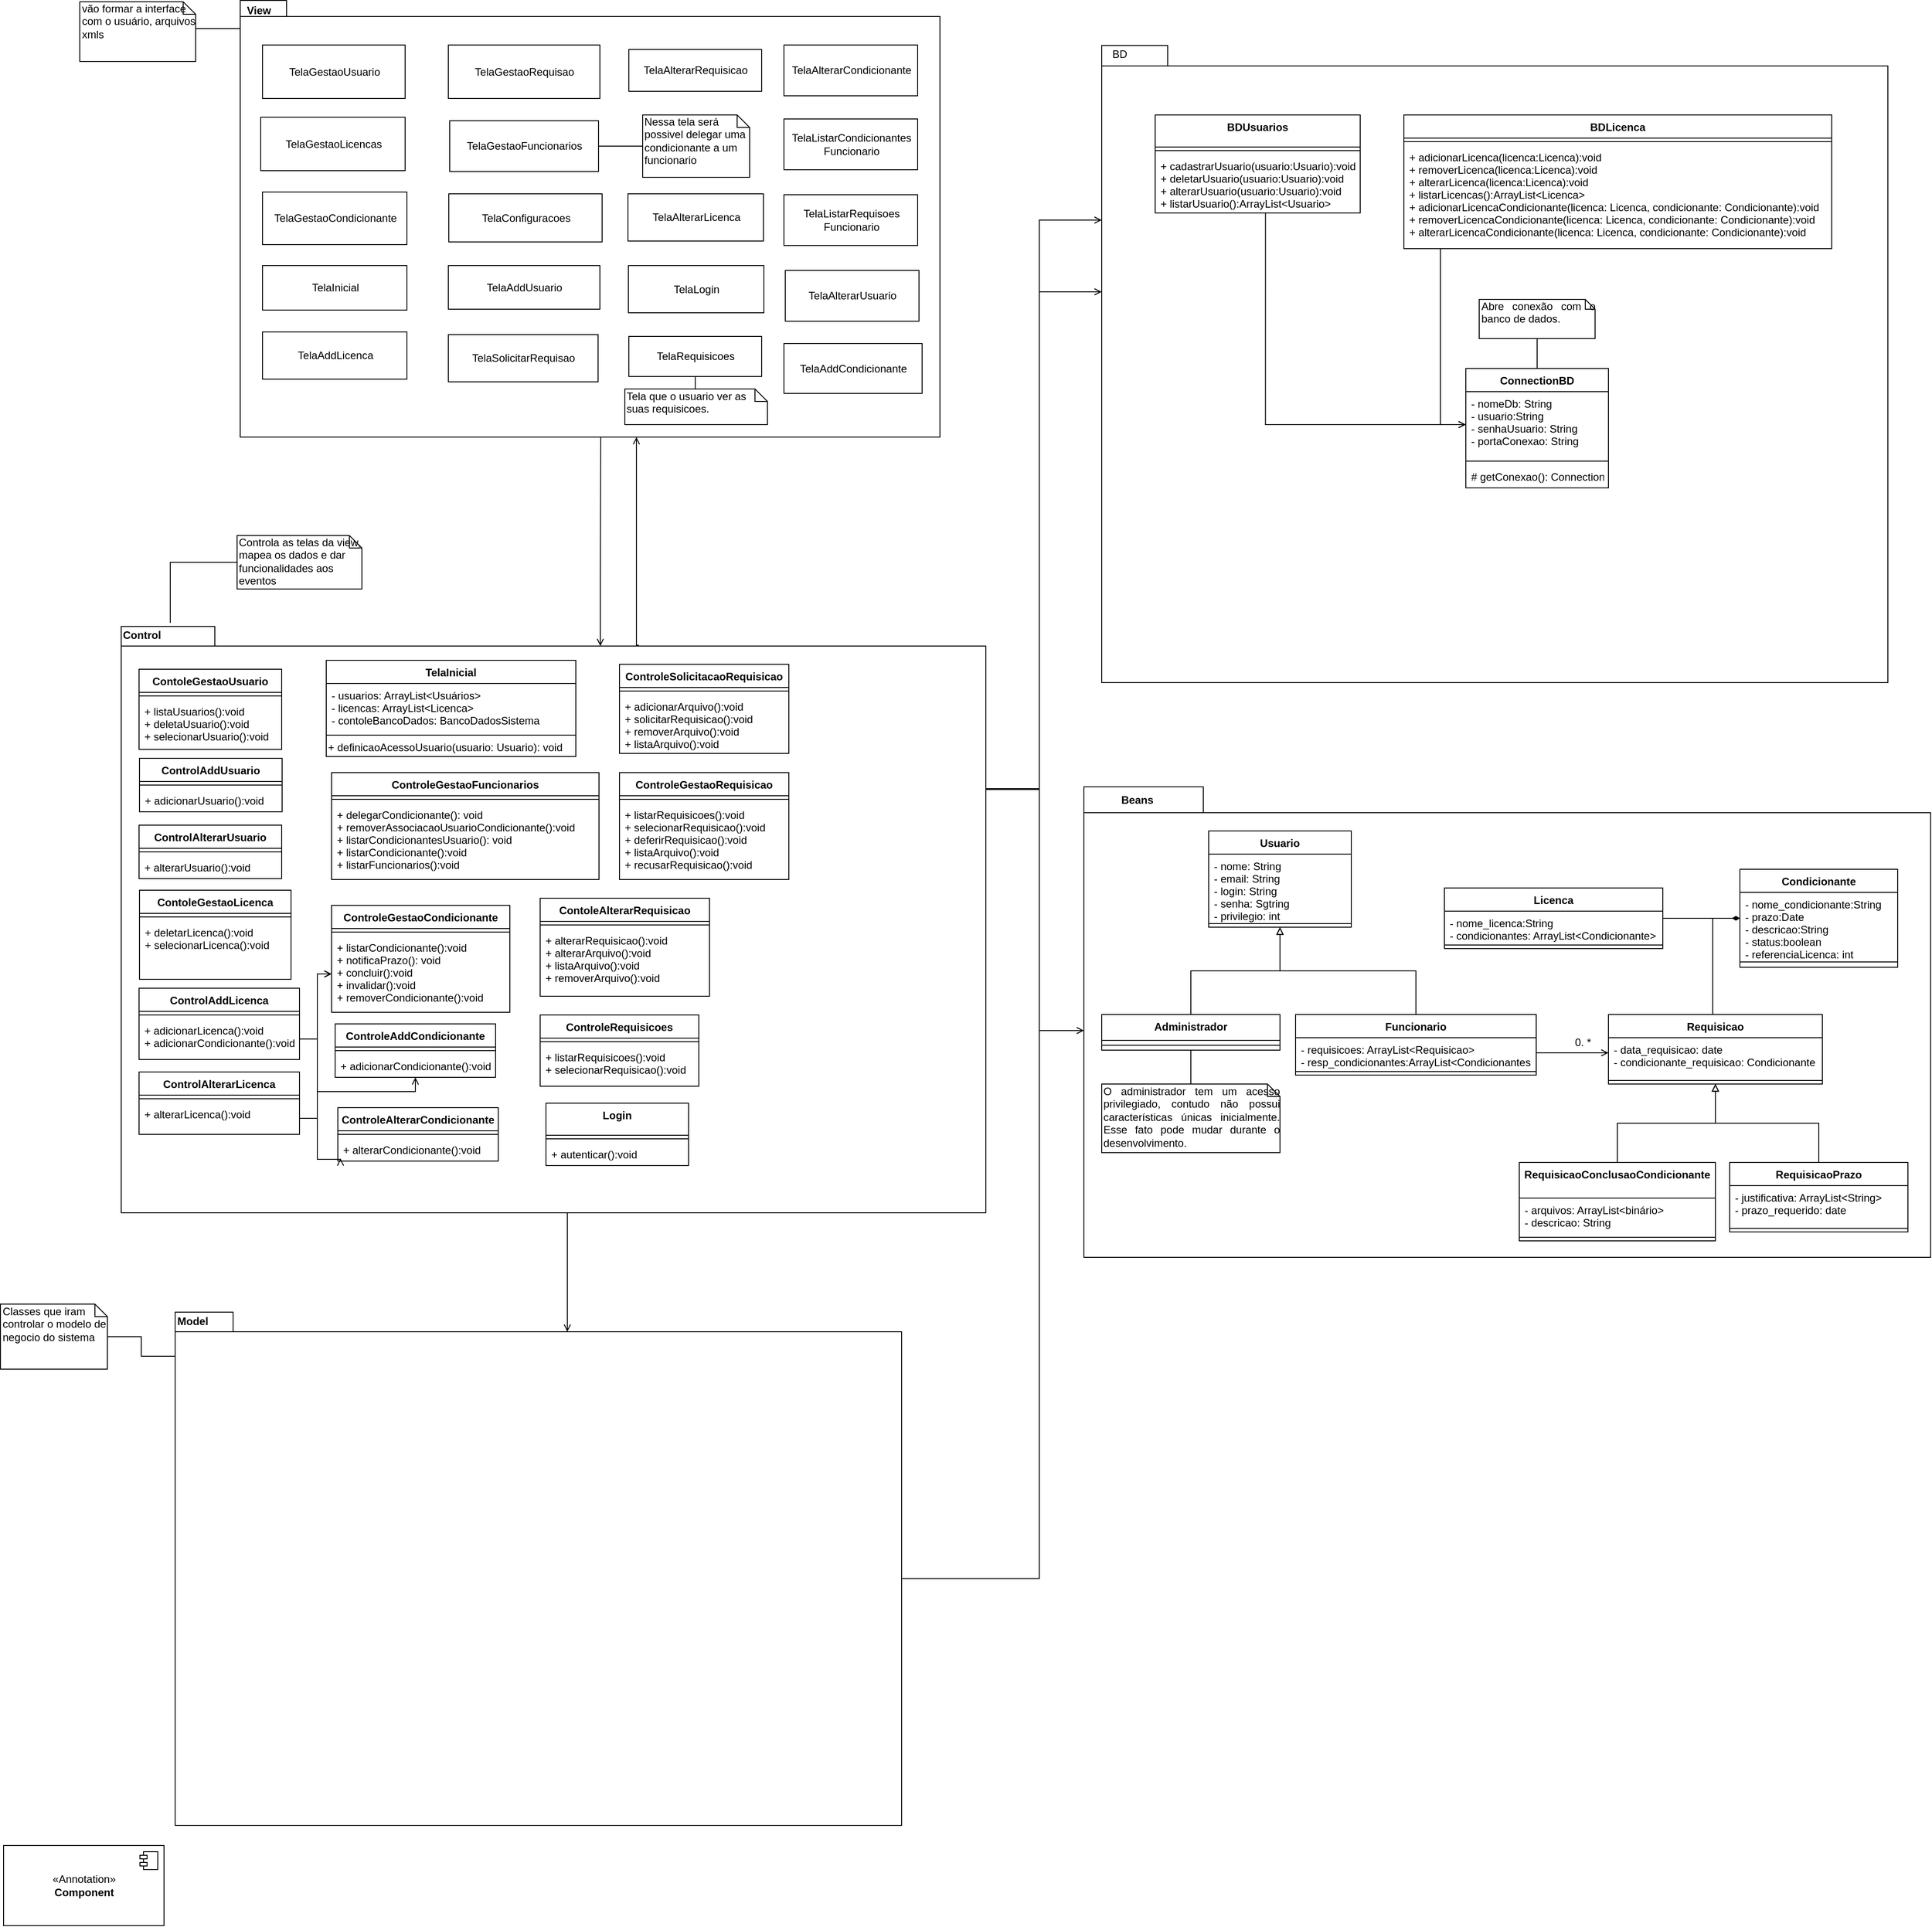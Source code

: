 <mxfile version="12.3.7" type="device" pages="3"><diagram id="m8F3cVCXFtVW6-Xi05VR" name="Page-1"><mxGraphModel dx="868" dy="1703" grid="1" gridSize="10" guides="1" tooltips="1" connect="1" arrows="1" fold="1" page="1" pageScale="1" pageWidth="827" pageHeight="1169" math="0" shadow="0"><root><mxCell id="0"/><mxCell id="1" parent="0"/><mxCell id="9HI8cJi_51xGAWwtSpq--87" value="" style="shape=folder;fontStyle=1;spacingTop=10;tabWidth=74;tabHeight=23;tabPosition=left;html=1;" parent="1" vertex="1"><mxGeometry x="1270" y="-430" width="882" height="715" as="geometry"/></mxCell><mxCell id="9HI8cJi_51xGAWwtSpq--145" style="edgeStyle=orthogonalEdgeStyle;rounded=0;orthogonalLoop=1;jettySize=auto;html=1;startArrow=none;startFill=0;endArrow=open;endFill=0;exitX=0.598;exitY=0.04;exitDx=0;exitDy=0;exitPerimeter=0;" parent="1" source="9HI8cJi_51xGAWwtSpq--79" target="9HI8cJi_51xGAWwtSpq--94" edge="1"><mxGeometry relative="1" as="geometry"><Array as="points"><mxPoint x="748" y="243"/></Array></mxGeometry></mxCell><mxCell id="07zwprd2N6tedckv__IG-65" style="edgeStyle=orthogonalEdgeStyle;rounded=0;orthogonalLoop=1;jettySize=auto;html=1;exitX=0;exitY=0;exitDx=970;exitDy=181;exitPerimeter=0;entryX=0;entryY=0;entryDx=0;entryDy=273.5;entryPerimeter=0;startArrow=none;startFill=0;endArrow=open;endFill=0;" parent="1" source="9HI8cJi_51xGAWwtSpq--79" target="9HI8cJi_51xGAWwtSpq--68" edge="1"><mxGeometry relative="1" as="geometry"><Array as="points"><mxPoint x="1200" y="404"/><mxPoint x="1200" y="675"/></Array></mxGeometry></mxCell><mxCell id="07zwprd2N6tedckv__IG-69" style="edgeStyle=orthogonalEdgeStyle;rounded=0;orthogonalLoop=1;jettySize=auto;html=1;exitX=0;exitY=0;exitDx=970.0;exitDy=181;exitPerimeter=0;entryX=0;entryY=0;entryDx=0;entryDy=276.5;entryPerimeter=0;startArrow=none;startFill=0;endArrow=open;endFill=0;" parent="1" source="9HI8cJi_51xGAWwtSpq--79" target="9HI8cJi_51xGAWwtSpq--87" edge="1"><mxGeometry relative="1" as="geometry"><Array as="points"><mxPoint x="1140" y="405"/><mxPoint x="1200" y="405"/><mxPoint x="1200" y="-153"/></Array></mxGeometry></mxCell><mxCell id="07zwprd2N6tedckv__IG-75" style="edgeStyle=orthogonalEdgeStyle;rounded=0;orthogonalLoop=1;jettySize=auto;html=1;exitX=0.5;exitY=1;exitDx=0;exitDy=0;exitPerimeter=0;entryX=0;entryY=0;entryDx=440;entryDy=22;entryPerimeter=0;startArrow=none;startFill=0;endArrow=open;endFill=0;" parent="1" source="9HI8cJi_51xGAWwtSpq--79" target="9HI8cJi_51xGAWwtSpq--62" edge="1"><mxGeometry relative="1" as="geometry"><Array as="points"><mxPoint x="671" y="880"/></Array></mxGeometry></mxCell><mxCell id="9HI8cJi_51xGAWwtSpq--79" value="" style="shape=folder;fontStyle=1;spacingTop=10;tabWidth=105;tabHeight=22;tabPosition=left;html=1;" parent="1" vertex="1"><mxGeometry x="170" y="222" width="970" height="658" as="geometry"/></mxCell><mxCell id="9HI8cJi_51xGAWwtSpq--68" value="" style="shape=folder;fontStyle=1;spacingTop=10;tabWidth=134;tabHeight=29;tabPosition=left;html=1;" parent="1" vertex="1"><mxGeometry x="1250" y="402" width="950" height="528" as="geometry"/></mxCell><mxCell id="owzZe3Us5uDBmDncly3m-1" value="Usuario" style="swimlane;fontStyle=1;align=center;verticalAlign=top;childLayout=stackLayout;horizontal=1;startSize=26;horizontalStack=0;resizeParent=1;resizeParentMax=0;resizeLast=0;collapsible=1;marginBottom=0;" parent="1" vertex="1"><mxGeometry x="1390" y="451.5" width="160" height="108" as="geometry"><mxRectangle x="150" y="160" width="70" height="25" as="alternateBounds"/></mxGeometry></mxCell><mxCell id="owzZe3Us5uDBmDncly3m-2" value="- nome: String&#10;- email: String&#10;- login: String&#10;- senha: Sgtring&#10;- privilegio: int" style="text;strokeColor=none;fillColor=none;align=left;verticalAlign=top;spacingLeft=4;spacingRight=4;overflow=hidden;rotatable=0;points=[[0,0.5],[1,0.5]];portConstraint=eastwest;" parent="owzZe3Us5uDBmDncly3m-1" vertex="1"><mxGeometry y="26" width="160" height="74" as="geometry"/></mxCell><mxCell id="owzZe3Us5uDBmDncly3m-3" value="" style="line;strokeWidth=1;fillColor=none;align=left;verticalAlign=middle;spacingTop=-1;spacingLeft=3;spacingRight=3;rotatable=0;labelPosition=right;points=[];portConstraint=eastwest;" parent="owzZe3Us5uDBmDncly3m-1" vertex="1"><mxGeometry y="100" width="160" height="8" as="geometry"/></mxCell><mxCell id="owzZe3Us5uDBmDncly3m-23" style="edgeStyle=orthogonalEdgeStyle;rounded=0;orthogonalLoop=1;jettySize=auto;html=1;endArrow=block;endFill=0;entryX=0.5;entryY=1;entryDx=0;entryDy=0;exitX=0.5;exitY=0;exitDx=0;exitDy=0;" parent="1" source="owzZe3Us5uDBmDncly3m-19" target="owzZe3Us5uDBmDncly3m-1" edge="1"><mxGeometry relative="1" as="geometry"><mxPoint x="1360" y="668.5" as="sourcePoint"/><mxPoint x="1560" y="558.5" as="targetPoint"/></mxGeometry></mxCell><mxCell id="owzZe3Us5uDBmDncly3m-19" value="Administrador" style="swimlane;fontStyle=1;align=center;verticalAlign=top;childLayout=stackLayout;horizontal=1;startSize=29;horizontalStack=0;resizeParent=1;resizeParentMax=0;resizeLast=0;collapsible=1;marginBottom=0;" parent="1" vertex="1"><mxGeometry x="1270" y="657.5" width="200" height="40" as="geometry"><mxRectangle x="-50" y="302" width="110" height="26" as="alternateBounds"/></mxGeometry></mxCell><mxCell id="owzZe3Us5uDBmDncly3m-21" value="" style="line;strokeWidth=1;fillColor=none;align=left;verticalAlign=middle;spacingTop=-1;spacingLeft=3;spacingRight=3;rotatable=0;labelPosition=right;points=[];portConstraint=eastwest;" parent="owzZe3Us5uDBmDncly3m-19" vertex="1"><mxGeometry y="29" width="200" height="11" as="geometry"/></mxCell><mxCell id="owzZe3Us5uDBmDncly3m-88" style="edgeStyle=orthogonalEdgeStyle;rounded=0;orthogonalLoop=1;jettySize=auto;html=1;entryX=0;entryY=0.5;entryDx=0;entryDy=0;endArrow=diamondThin;endFill=1;" parent="1" source="owzZe3Us5uDBmDncly3m-24" target="owzZe3Us5uDBmDncly3m-29" edge="1"><mxGeometry relative="1" as="geometry"/></mxCell><mxCell id="owzZe3Us5uDBmDncly3m-24" value="Licenca" style="swimlane;fontStyle=1;align=center;verticalAlign=top;childLayout=stackLayout;horizontal=1;startSize=26;horizontalStack=0;resizeParent=1;resizeParentMax=0;resizeLast=0;collapsible=1;marginBottom=0;" parent="1" vertex="1"><mxGeometry x="1654.5" y="515.5" width="245" height="68" as="geometry"><mxRectangle x="310" y="170" width="70" height="26" as="alternateBounds"/></mxGeometry></mxCell><mxCell id="owzZe3Us5uDBmDncly3m-25" value="- nome_licenca:String&#10;- condicionantes: ArrayList&lt;Condicionante&gt;" style="text;strokeColor=none;fillColor=none;align=left;verticalAlign=top;spacingLeft=4;spacingRight=4;overflow=hidden;rotatable=0;points=[[0,0.5],[1,0.5]];portConstraint=eastwest;" parent="owzZe3Us5uDBmDncly3m-24" vertex="1"><mxGeometry y="26" width="245" height="34" as="geometry"/></mxCell><mxCell id="owzZe3Us5uDBmDncly3m-26" value="" style="line;strokeWidth=1;fillColor=none;align=left;verticalAlign=middle;spacingTop=-1;spacingLeft=3;spacingRight=3;rotatable=0;labelPosition=right;points=[];portConstraint=eastwest;" parent="owzZe3Us5uDBmDncly3m-24" vertex="1"><mxGeometry y="60" width="245" height="8" as="geometry"/></mxCell><mxCell id="owzZe3Us5uDBmDncly3m-29" value="Condicionante" style="swimlane;fontStyle=1;align=center;verticalAlign=top;childLayout=stackLayout;horizontal=1;startSize=26;horizontalStack=0;resizeParent=1;resizeParentMax=0;resizeLast=0;collapsible=1;marginBottom=0;" parent="1" vertex="1"><mxGeometry x="1986" y="494.5" width="177" height="110" as="geometry"><mxRectangle x="440" y="120" width="110" height="26" as="alternateBounds"/></mxGeometry></mxCell><mxCell id="owzZe3Us5uDBmDncly3m-30" value="- nome_condicionante:String&#10;- prazo:Date&#10;- descricao:String &#10;- status:boolean&#10;- referenciaLicenca: int" style="text;strokeColor=none;fillColor=none;align=left;verticalAlign=top;spacingLeft=4;spacingRight=4;overflow=hidden;rotatable=0;points=[[0,0.5],[1,0.5]];portConstraint=eastwest;" parent="owzZe3Us5uDBmDncly3m-29" vertex="1"><mxGeometry y="26" width="177" height="74" as="geometry"/></mxCell><mxCell id="owzZe3Us5uDBmDncly3m-31" value="" style="line;strokeWidth=1;fillColor=none;align=left;verticalAlign=middle;spacingTop=-1;spacingLeft=3;spacingRight=3;rotatable=0;labelPosition=right;points=[];portConstraint=eastwest;" parent="owzZe3Us5uDBmDncly3m-29" vertex="1"><mxGeometry y="100" width="177" height="8" as="geometry"/></mxCell><mxCell id="owzZe3Us5uDBmDncly3m-32" value="&#10;" style="text;strokeColor=none;fillColor=none;align=left;verticalAlign=top;spacingLeft=4;spacingRight=4;overflow=hidden;rotatable=0;points=[[0,0.5],[1,0.5]];portConstraint=eastwest;" parent="owzZe3Us5uDBmDncly3m-29" vertex="1"><mxGeometry y="108" width="177" height="2" as="geometry"/></mxCell><mxCell id="owzZe3Us5uDBmDncly3m-89" style="edgeStyle=orthogonalEdgeStyle;rounded=0;orthogonalLoop=1;jettySize=auto;html=1;endArrow=diamondThin;endFill=1;" parent="1" source="owzZe3Us5uDBmDncly3m-43" target="owzZe3Us5uDBmDncly3m-29" edge="1"><mxGeometry relative="1" as="geometry"><Array as="points"><mxPoint x="1955.5" y="633.5"/><mxPoint x="1955.5" y="633.5"/></Array></mxGeometry></mxCell><mxCell id="owzZe3Us5uDBmDncly3m-43" value="Requisicao" style="swimlane;fontStyle=1;align=center;verticalAlign=top;childLayout=stackLayout;horizontal=1;startSize=26;horizontalStack=0;resizeParent=1;resizeParentMax=0;resizeLast=0;collapsible=1;marginBottom=0;" parent="1" vertex="1"><mxGeometry x="1838.5" y="657.5" width="240" height="78" as="geometry"><mxRectangle x="450" y="310" width="90" height="26" as="alternateBounds"/></mxGeometry></mxCell><mxCell id="owzZe3Us5uDBmDncly3m-44" value="- data_requisicao: date &#10;- condicionante_requisicao: Condicionante" style="text;strokeColor=none;fillColor=none;align=left;verticalAlign=top;spacingLeft=4;spacingRight=4;overflow=hidden;rotatable=0;points=[[0,0.5],[1,0.5]];portConstraint=eastwest;" parent="owzZe3Us5uDBmDncly3m-43" vertex="1"><mxGeometry y="26" width="240" height="44" as="geometry"/></mxCell><mxCell id="owzZe3Us5uDBmDncly3m-45" value="" style="line;strokeWidth=1;fillColor=none;align=left;verticalAlign=middle;spacingTop=-1;spacingLeft=3;spacingRight=3;rotatable=0;labelPosition=right;points=[];portConstraint=eastwest;" parent="owzZe3Us5uDBmDncly3m-43" vertex="1"><mxGeometry y="70" width="240" height="8" as="geometry"/></mxCell><mxCell id="owzZe3Us5uDBmDncly3m-58" style="edgeStyle=orthogonalEdgeStyle;rounded=0;orthogonalLoop=1;jettySize=auto;html=1;endArrow=block;endFill=0;exitX=0.5;exitY=0;exitDx=0;exitDy=0;" parent="1" source="owzZe3Us5uDBmDncly3m-54" target="owzZe3Us5uDBmDncly3m-1" edge="1"><mxGeometry relative="1" as="geometry"/></mxCell><mxCell id="owzZe3Us5uDBmDncly3m-54" value="Funcionario" style="swimlane;fontStyle=1;align=center;verticalAlign=top;childLayout=stackLayout;horizontal=1;startSize=26;horizontalStack=0;resizeParent=1;resizeParentMax=0;resizeLast=0;collapsible=1;marginBottom=0;" parent="1" vertex="1"><mxGeometry x="1487.5" y="657.5" width="270" height="68" as="geometry"><mxRectangle x="240" y="308" width="100" height="26" as="alternateBounds"/></mxGeometry></mxCell><mxCell id="owzZe3Us5uDBmDncly3m-55" value="- requisicoes: ArrayList&lt;Requisicao&gt;&#10;- resp_condicionantes:ArrayList&lt;Condicionantes" style="text;strokeColor=none;fillColor=none;align=left;verticalAlign=top;spacingLeft=4;spacingRight=4;overflow=hidden;rotatable=0;points=[[0,0.5],[1,0.5]];portConstraint=eastwest;" parent="owzZe3Us5uDBmDncly3m-54" vertex="1"><mxGeometry y="26" width="270" height="34" as="geometry"/></mxCell><mxCell id="owzZe3Us5uDBmDncly3m-56" value="" style="line;strokeWidth=1;fillColor=none;align=left;verticalAlign=middle;spacingTop=-1;spacingLeft=3;spacingRight=3;rotatable=0;labelPosition=right;points=[];portConstraint=eastwest;" parent="owzZe3Us5uDBmDncly3m-54" vertex="1"><mxGeometry y="60" width="270" height="8" as="geometry"/></mxCell><mxCell id="owzZe3Us5uDBmDncly3m-67" value="0. *" style="text;html=1;strokeColor=none;fillColor=none;align=center;verticalAlign=middle;whiteSpace=wrap;rounded=0;" parent="1" vertex="1"><mxGeometry x="1798" y="675.5" width="24" height="27" as="geometry"/></mxCell><mxCell id="owzZe3Us5uDBmDncly3m-81" style="edgeStyle=orthogonalEdgeStyle;rounded=0;orthogonalLoop=1;jettySize=auto;html=1;entryX=0.5;entryY=1;entryDx=0;entryDy=0;endArrow=block;endFill=0;" parent="1" source="owzZe3Us5uDBmDncly3m-68" target="owzZe3Us5uDBmDncly3m-43" edge="1"><mxGeometry relative="1" as="geometry"/></mxCell><mxCell id="owzZe3Us5uDBmDncly3m-68" value="RequisicaoConclusaoCondicionante" style="swimlane;fontStyle=1;align=center;verticalAlign=top;childLayout=stackLayout;horizontal=1;startSize=40;horizontalStack=0;resizeParent=1;resizeParentMax=0;resizeLast=0;collapsible=1;marginBottom=0;" parent="1" vertex="1"><mxGeometry x="1738.5" y="823.5" width="220" height="88" as="geometry"><mxRectangle x="310" y="440" width="181" height="40" as="alternateBounds"/></mxGeometry></mxCell><mxCell id="owzZe3Us5uDBmDncly3m-69" value="- arquivos: ArrayList&lt;binário&gt;&#10;- descricao: String" style="text;strokeColor=none;fillColor=none;align=left;verticalAlign=top;spacingLeft=4;spacingRight=4;overflow=hidden;rotatable=0;points=[[0,0.5],[1,0.5]];portConstraint=eastwest;" parent="owzZe3Us5uDBmDncly3m-68" vertex="1"><mxGeometry y="40" width="220" height="40" as="geometry"/></mxCell><mxCell id="owzZe3Us5uDBmDncly3m-70" value="" style="line;strokeWidth=1;fillColor=none;align=left;verticalAlign=middle;spacingTop=-1;spacingLeft=3;spacingRight=3;rotatable=0;labelPosition=right;points=[];portConstraint=eastwest;" parent="owzZe3Us5uDBmDncly3m-68" vertex="1"><mxGeometry y="80" width="220" height="8" as="geometry"/></mxCell><mxCell id="owzZe3Us5uDBmDncly3m-82" style="edgeStyle=orthogonalEdgeStyle;rounded=0;orthogonalLoop=1;jettySize=auto;html=1;endArrow=block;endFill=0;" parent="1" source="owzZe3Us5uDBmDncly3m-72" target="owzZe3Us5uDBmDncly3m-43" edge="1"><mxGeometry relative="1" as="geometry"/></mxCell><mxCell id="owzZe3Us5uDBmDncly3m-72" value="RequisicaoPrazo" style="swimlane;fontStyle=1;align=center;verticalAlign=top;childLayout=stackLayout;horizontal=1;startSize=26;horizontalStack=0;resizeParent=1;resizeParentMax=0;resizeLast=0;collapsible=1;marginBottom=0;" parent="1" vertex="1"><mxGeometry x="1974.5" y="823.5" width="200" height="78" as="geometry"><mxRectangle x="518.5" y="440" width="140" height="26" as="alternateBounds"/></mxGeometry></mxCell><mxCell id="owzZe3Us5uDBmDncly3m-73" value="- justificativa: ArrayList&lt;String&gt;&#10;- prazo_requerido: date" style="text;strokeColor=none;fillColor=none;align=left;verticalAlign=top;spacingLeft=4;spacingRight=4;overflow=hidden;rotatable=0;points=[[0,0.5],[1,0.5]];portConstraint=eastwest;" parent="owzZe3Us5uDBmDncly3m-72" vertex="1"><mxGeometry y="26" width="200" height="44" as="geometry"/></mxCell><mxCell id="owzZe3Us5uDBmDncly3m-74" value="" style="line;strokeWidth=1;fillColor=none;align=left;verticalAlign=middle;spacingTop=-1;spacingLeft=3;spacingRight=3;rotatable=0;labelPosition=right;points=[];portConstraint=eastwest;" parent="owzZe3Us5uDBmDncly3m-72" vertex="1"><mxGeometry y="70" width="200" height="8" as="geometry"/></mxCell><mxCell id="owzZe3Us5uDBmDncly3m-103" style="edgeStyle=orthogonalEdgeStyle;rounded=0;orthogonalLoop=1;jettySize=auto;html=1;exitX=1;exitY=0.5;exitDx=0;exitDy=0;endArrow=open;endFill=0;" parent="1" source="owzZe3Us5uDBmDncly3m-55" target="owzZe3Us5uDBmDncly3m-44" edge="1"><mxGeometry relative="1" as="geometry"><Array as="points"><mxPoint x="1817.5" y="700.5"/><mxPoint x="1817.5" y="700.5"/></Array></mxGeometry></mxCell><mxCell id="9HI8cJi_51xGAWwtSpq--76" style="edgeStyle=orthogonalEdgeStyle;rounded=0;orthogonalLoop=1;jettySize=auto;html=1;entryX=0.5;entryY=1;entryDx=0;entryDy=0;startArrow=none;startFill=0;endArrow=none;endFill=0;" parent="1" source="9HI8cJi_51xGAWwtSpq--15" target="owzZe3Us5uDBmDncly3m-19" edge="1"><mxGeometry relative="1" as="geometry"/></mxCell><mxCell id="9HI8cJi_51xGAWwtSpq--15" value="&lt;div style=&quot;text-align: justify&quot;&gt;&lt;span&gt;O administrador&amp;nbsp;&lt;/span&gt;&lt;span&gt;tem um acesso privilegiado, contudo não possui características&amp;nbsp;únicas&amp;nbsp;inicialmente. Esse fato pode mudar durante o desenvolvimento.&lt;/span&gt;&lt;/div&gt;" style="shape=note;whiteSpace=wrap;html=1;size=14;verticalAlign=top;align=left;spacingTop=-6;" parent="1" vertex="1"><mxGeometry x="1270" y="735.5" width="200" height="77" as="geometry"/></mxCell><mxCell id="9HI8cJi_51xGAWwtSpq--61" style="edgeStyle=orthogonalEdgeStyle;rounded=0;orthogonalLoop=1;jettySize=auto;html=1;startArrow=open;startFill=0;endArrow=none;endFill=0;exitX=0;exitY=0;exitDx=537.5;exitDy=22;exitPerimeter=0;" parent="1" source="9HI8cJi_51xGAWwtSpq--79" target="9HI8cJi_51xGAWwtSpq--94" edge="1"><mxGeometry relative="1" as="geometry"><mxPoint x="706" y="-270" as="targetPoint"/><Array as="points"><mxPoint x="708" y="170"/><mxPoint x="708" y="170"/></Array></mxGeometry></mxCell><mxCell id="9HI8cJi_51xGAWwtSpq--89" style="edgeStyle=orthogonalEdgeStyle;rounded=0;orthogonalLoop=1;jettySize=auto;html=1;exitX=0.538;exitY=1.003;exitDx=0;exitDy=0;startArrow=none;startFill=0;endArrow=open;endFill=0;exitPerimeter=0;" parent="1" source="07zwprd2N6tedckv__IG-83" target="9HI8cJi_51xGAWwtSpq--52" edge="1"><mxGeometry relative="1" as="geometry"><mxPoint x="1799.706" y="19.176" as="sourcePoint"/></mxGeometry></mxCell><mxCell id="9HI8cJi_51xGAWwtSpq--51" value="ConnectionBD" style="swimlane;fontStyle=1;align=center;verticalAlign=top;childLayout=stackLayout;horizontal=1;startSize=26;horizontalStack=0;resizeParent=1;resizeParentMax=0;resizeLast=0;collapsible=1;marginBottom=0;" parent="1" vertex="1"><mxGeometry x="1678.5" y="-67.5" width="160" height="134" as="geometry"/></mxCell><mxCell id="9HI8cJi_51xGAWwtSpq--52" value="- nomeDb: String&#10;- usuario:String&#10;- senhaUsuario: String&#10;- portaConexao: String" style="text;strokeColor=none;fillColor=none;align=left;verticalAlign=top;spacingLeft=4;spacingRight=4;overflow=hidden;rotatable=0;points=[[0,0.5],[1,0.5]];portConstraint=eastwest;" parent="9HI8cJi_51xGAWwtSpq--51" vertex="1"><mxGeometry y="26" width="160" height="74" as="geometry"/></mxCell><mxCell id="9HI8cJi_51xGAWwtSpq--53" value="" style="line;strokeWidth=1;fillColor=none;align=left;verticalAlign=middle;spacingTop=-1;spacingLeft=3;spacingRight=3;rotatable=0;labelPosition=right;points=[];portConstraint=eastwest;" parent="9HI8cJi_51xGAWwtSpq--51" vertex="1"><mxGeometry y="100" width="160" height="8" as="geometry"/></mxCell><mxCell id="9HI8cJi_51xGAWwtSpq--54" value="# getConexao(): Connection" style="text;strokeColor=none;fillColor=none;align=left;verticalAlign=top;spacingLeft=4;spacingRight=4;overflow=hidden;rotatable=0;points=[[0,0.5],[1,0.5]];portConstraint=eastwest;" parent="9HI8cJi_51xGAWwtSpq--51" vertex="1"><mxGeometry y="108" width="160" height="26" as="geometry"/></mxCell><mxCell id="9HI8cJi_51xGAWwtSpq--88" style="edgeStyle=orthogonalEdgeStyle;rounded=0;orthogonalLoop=1;jettySize=auto;html=1;startArrow=none;startFill=0;endArrow=none;endFill=0;" parent="1" source="9HI8cJi_51xGAWwtSpq--56" target="9HI8cJi_51xGAWwtSpq--51" edge="1"><mxGeometry relative="1" as="geometry"/></mxCell><mxCell id="9HI8cJi_51xGAWwtSpq--56" value="&lt;div style=&quot;text-align: justify&quot;&gt;&lt;span&gt;Abre conexão com o banco de dados.&lt;/span&gt;&lt;/div&gt;" style="shape=note;whiteSpace=wrap;html=1;size=11;verticalAlign=top;align=left;spacingTop=-6;" parent="1" vertex="1"><mxGeometry x="1693.5" y="-145" width="130" height="44" as="geometry"/></mxCell><mxCell id="07zwprd2N6tedckv__IG-78" style="edgeStyle=orthogonalEdgeStyle;rounded=0;orthogonalLoop=1;jettySize=auto;html=1;exitX=0;exitY=0;exitDx=815;exitDy=299;exitPerimeter=0;entryX=0;entryY=0;entryDx=0;entryDy=196;entryPerimeter=0;startArrow=none;startFill=0;endArrow=open;endFill=0;" parent="1" source="9HI8cJi_51xGAWwtSpq--62" target="9HI8cJi_51xGAWwtSpq--87" edge="1"><mxGeometry relative="1" as="geometry"><Array as="points"><mxPoint x="1200" y="1291"/><mxPoint x="1200" y="-234"/></Array></mxGeometry></mxCell><mxCell id="9HI8cJi_51xGAWwtSpq--62" value="" style="shape=folder;fontStyle=1;spacingTop=10;tabWidth=65;tabHeight=22;tabPosition=left;html=1;" parent="1" vertex="1"><mxGeometry x="230.5" y="991.5" width="815" height="576" as="geometry"/></mxCell><mxCell id="9HI8cJi_51xGAWwtSpq--67" style="edgeStyle=orthogonalEdgeStyle;rounded=0;orthogonalLoop=1;jettySize=auto;html=1;entryX=0;entryY=0;entryDx=0;entryDy=49.5;entryPerimeter=0;startArrow=none;startFill=0;endArrow=none;endFill=0;" parent="1" source="9HI8cJi_51xGAWwtSpq--66" target="9HI8cJi_51xGAWwtSpq--62" edge="1"><mxGeometry relative="1" as="geometry"/></mxCell><mxCell id="9HI8cJi_51xGAWwtSpq--66" value="Classes que iram controlar o modelo de negocio do sistema" style="shape=note;whiteSpace=wrap;html=1;size=14;verticalAlign=top;align=left;spacingTop=-6;" parent="1" vertex="1"><mxGeometry x="34.5" y="982.5" width="120" height="73" as="geometry"/></mxCell><mxCell id="9HI8cJi_51xGAWwtSpq--69" value="&lt;b&gt;Beans&lt;/b&gt;" style="text;html=1;strokeColor=none;fillColor=none;align=center;verticalAlign=middle;whiteSpace=wrap;rounded=0;" parent="1" vertex="1"><mxGeometry x="1250" y="407" width="120" height="20" as="geometry"/></mxCell><mxCell id="9HI8cJi_51xGAWwtSpq--86" value="&lt;b&gt;Control&lt;/b&gt;" style="text;html=1;resizable=0;points=[];autosize=1;align=left;verticalAlign=top;spacingTop=-4;" parent="1" vertex="1"><mxGeometry x="170" y="222" width="60" height="20" as="geometry"/></mxCell><mxCell id="9HI8cJi_51xGAWwtSpq--92" value="BD" style="text;html=1;resizable=0;points=[];autosize=1;align=left;verticalAlign=top;spacingTop=-4;" parent="1" vertex="1"><mxGeometry x="1280" y="-430" width="30" height="20" as="geometry"/></mxCell><mxCell id="9HI8cJi_51xGAWwtSpq--94" value="" style="shape=folder;fontStyle=1;spacingTop=10;tabWidth=52;tabHeight=18;tabPosition=left;html=1;" parent="1" vertex="1"><mxGeometry x="303.5" y="-480.5" width="785" height="490" as="geometry"/></mxCell><mxCell id="9HI8cJi_51xGAWwtSpq--95" value="vão formar a interface com o usuário, arquivos xmls" style="shape=note;whiteSpace=wrap;html=1;size=14;verticalAlign=top;align=left;spacingTop=-6;" parent="1" vertex="1"><mxGeometry x="123.5" y="-479" width="130" height="67" as="geometry"/></mxCell><mxCell id="9HI8cJi_51xGAWwtSpq--96" style="edgeStyle=orthogonalEdgeStyle;rounded=0;orthogonalLoop=1;jettySize=auto;html=1;entryX=0;entryY=0;entryDx=0;entryDy=26.5;entryPerimeter=0;startArrow=none;startFill=0;endArrow=none;endFill=0;" parent="1" source="9HI8cJi_51xGAWwtSpq--95" target="9HI8cJi_51xGAWwtSpq--94" edge="1"><mxGeometry relative="1" as="geometry"><Array as="points"><mxPoint x="263.5" y="-449"/><mxPoint x="263.5" y="-449"/></Array></mxGeometry></mxCell><mxCell id="9HI8cJi_51xGAWwtSpq--100" value="&lt;span style=&quot;font-weight: 700 ; text-align: center&quot;&gt;View&lt;/span&gt;" style="text;html=1;resizable=0;points=[];autosize=1;align=left;verticalAlign=top;spacingTop=-4;" parent="1" vertex="1"><mxGeometry x="308.5" y="-479" width="40" height="20" as="geometry"/></mxCell><mxCell id="9HI8cJi_51xGAWwtSpq--101" value="&lt;span style=&quot;font-weight: 700 ; text-align: center&quot;&gt;Model&lt;/span&gt;" style="text;html=1;resizable=0;points=[];autosize=1;align=left;verticalAlign=top;spacingTop=-4;" parent="1" vertex="1"><mxGeometry x="230.5" y="991.5" width="50" height="20" as="geometry"/></mxCell><mxCell id="9HI8cJi_51xGAWwtSpq--117" style="edgeStyle=orthogonalEdgeStyle;rounded=0;orthogonalLoop=1;jettySize=auto;html=1;entryX=0.917;entryY=-0.2;entryDx=0;entryDy=0;entryPerimeter=0;startArrow=none;startFill=0;endArrow=none;endFill=0;" parent="1" source="9HI8cJi_51xGAWwtSpq--116" target="9HI8cJi_51xGAWwtSpq--86" edge="1"><mxGeometry relative="1" as="geometry"/></mxCell><mxCell id="9HI8cJi_51xGAWwtSpq--116" value="Controla as telas da view, mapea os dados e dar funcionalidades aos eventos" style="shape=note;whiteSpace=wrap;html=1;size=14;verticalAlign=top;align=left;spacingTop=-6;" parent="1" vertex="1"><mxGeometry x="300" y="120" width="140" height="60" as="geometry"/></mxCell><mxCell id="9HI8cJi_51xGAWwtSpq--119" value="TelaGestaoUsuario" style="html=1;" parent="1" vertex="1"><mxGeometry x="328.5" y="-430.5" width="160" height="60" as="geometry"/></mxCell><mxCell id="9HI8cJi_51xGAWwtSpq--123" value="TelaGestaoLicencas" style="html=1;" parent="1" vertex="1"><mxGeometry x="326.5" y="-349.5" width="162" height="60" as="geometry"/></mxCell><mxCell id="9HI8cJi_51xGAWwtSpq--124" value="TelaGestaoCondicionante" style="html=1;" parent="1" vertex="1"><mxGeometry x="328.5" y="-265.5" width="162" height="59" as="geometry"/></mxCell><mxCell id="9HI8cJi_51xGAWwtSpq--125" value="TelaInicial" style="html=1;" parent="1" vertex="1"><mxGeometry x="328.5" y="-183" width="162" height="50" as="geometry"/></mxCell><mxCell id="9HI8cJi_51xGAWwtSpq--126" value="TelaGestaoRequisao" style="html=1;" parent="1" vertex="1"><mxGeometry x="537" y="-430.5" width="170" height="60" as="geometry"/></mxCell><mxCell id="9HI8cJi_51xGAWwtSpq--127" value="TelaGestaoFuncionarios" style="html=1;" parent="1" vertex="1"><mxGeometry x="538.5" y="-345.5" width="167" height="57" as="geometry"/></mxCell><mxCell id="9HI8cJi_51xGAWwtSpq--129" style="edgeStyle=orthogonalEdgeStyle;rounded=0;orthogonalLoop=1;jettySize=auto;html=1;entryX=1;entryY=0.5;entryDx=0;entryDy=0;startArrow=none;startFill=0;endArrow=none;endFill=0;" parent="1" source="9HI8cJi_51xGAWwtSpq--128" target="9HI8cJi_51xGAWwtSpq--127" edge="1"><mxGeometry relative="1" as="geometry"/></mxCell><mxCell id="9HI8cJi_51xGAWwtSpq--128" value="Nessa tela será possivel delegar uma condicionante a um funcionario" style="shape=note;whiteSpace=wrap;html=1;size=14;verticalAlign=top;align=left;spacingTop=-6;" parent="1" vertex="1"><mxGeometry x="755" y="-352" width="120" height="70" as="geometry"/></mxCell><mxCell id="9HI8cJi_51xGAWwtSpq--130" value="TelaConfiguracoes" style="html=1;" parent="1" vertex="1"><mxGeometry x="537.5" y="-263.5" width="172" height="54" as="geometry"/></mxCell><mxCell id="9HI8cJi_51xGAWwtSpq--131" value="TelaAddUsuario" style="html=1;" parent="1" vertex="1"><mxGeometry x="537" y="-183" width="170" height="49" as="geometry"/></mxCell><mxCell id="9HI8cJi_51xGAWwtSpq--132" value="TelaAddLicenca" style="html=1;" parent="1" vertex="1"><mxGeometry x="328.5" y="-108.5" width="162" height="53" as="geometry"/></mxCell><mxCell id="9HI8cJi_51xGAWwtSpq--133" value="TelaAddCondicionante" style="html=1;" parent="1" vertex="1"><mxGeometry x="913.5" y="-95.5" width="155" height="56" as="geometry"/></mxCell><mxCell id="9HI8cJi_51xGAWwtSpq--134" value="TelaSolicitarRequisao" style="html=1;" parent="1" vertex="1"><mxGeometry x="537" y="-105.5" width="168" height="53" as="geometry"/></mxCell><mxCell id="9HI8cJi_51xGAWwtSpq--135" value="TelaAlterarUsuario" style="html=1;" parent="1" vertex="1"><mxGeometry x="915" y="-177.5" width="150" height="57" as="geometry"/></mxCell><mxCell id="9HI8cJi_51xGAWwtSpq--136" value="TelaAlterarLicenca" style="html=1;" parent="1" vertex="1"><mxGeometry x="738.5" y="-263.5" width="152" height="53" as="geometry"/></mxCell><mxCell id="9HI8cJi_51xGAWwtSpq--137" value="TelaAlterarCondicionante" style="html=1;" parent="1" vertex="1"><mxGeometry x="913.5" y="-430.5" width="150" height="57" as="geometry"/></mxCell><mxCell id="9HI8cJi_51xGAWwtSpq--138" value="TelaListarCondicionantes&lt;br&gt;Funcionario" style="html=1;" parent="1" vertex="1"><mxGeometry x="913.5" y="-347.5" width="150" height="57" as="geometry"/></mxCell><mxCell id="9HI8cJi_51xGAWwtSpq--139" value="TelaListarRequisoes&lt;br&gt;Funcionario" style="html=1;" parent="1" vertex="1"><mxGeometry x="913.5" y="-262.5" width="150" height="57" as="geometry"/></mxCell><mxCell id="9HI8cJi_51xGAWwtSpq--143" value="TelaLogin" style="html=1;" parent="1" vertex="1"><mxGeometry x="739" y="-183" width="152" height="53" as="geometry"/></mxCell><mxCell id="9HI8cJi_51xGAWwtSpq--147" value="ContoleGestaoUsuario" style="swimlane;fontStyle=1;align=center;verticalAlign=top;childLayout=stackLayout;horizontal=1;startSize=26;horizontalStack=0;resizeParent=1;resizeParentMax=0;resizeLast=0;collapsible=1;marginBottom=0;" parent="1" vertex="1"><mxGeometry x="190" y="270" width="160" height="90" as="geometry"/></mxCell><mxCell id="9HI8cJi_51xGAWwtSpq--149" value="" style="line;strokeWidth=1;fillColor=none;align=left;verticalAlign=middle;spacingTop=-1;spacingLeft=3;spacingRight=3;rotatable=0;labelPosition=right;points=[];portConstraint=eastwest;" parent="9HI8cJi_51xGAWwtSpq--147" vertex="1"><mxGeometry y="26" width="160" height="8" as="geometry"/></mxCell><mxCell id="9HI8cJi_51xGAWwtSpq--150" value="+ listaUsuarios():void&#10;+ deletaUsuario():void&#10;+ selecionarUsuario():void" style="text;strokeColor=none;fillColor=none;align=left;verticalAlign=top;spacingLeft=4;spacingRight=4;overflow=hidden;rotatable=0;points=[[0,0.5],[1,0.5]];portConstraint=eastwest;" parent="9HI8cJi_51xGAWwtSpq--147" vertex="1"><mxGeometry y="34" width="160" height="56" as="geometry"/></mxCell><mxCell id="9HI8cJi_51xGAWwtSpq--151" value="ControlAddUsuario" style="swimlane;fontStyle=1;align=center;verticalAlign=top;childLayout=stackLayout;horizontal=1;startSize=26;horizontalStack=0;resizeParent=1;resizeParentMax=0;resizeLast=0;collapsible=1;marginBottom=0;" parent="1" vertex="1"><mxGeometry x="190.5" y="370" width="160" height="60" as="geometry"/></mxCell><mxCell id="9HI8cJi_51xGAWwtSpq--153" value="" style="line;strokeWidth=1;fillColor=none;align=left;verticalAlign=middle;spacingTop=-1;spacingLeft=3;spacingRight=3;rotatable=0;labelPosition=right;points=[];portConstraint=eastwest;" parent="9HI8cJi_51xGAWwtSpq--151" vertex="1"><mxGeometry y="26" width="160" height="8" as="geometry"/></mxCell><mxCell id="9HI8cJi_51xGAWwtSpq--154" value="+ adicionarUsuario():void" style="text;strokeColor=none;fillColor=none;align=left;verticalAlign=top;spacingLeft=4;spacingRight=4;overflow=hidden;rotatable=0;points=[[0,0.5],[1,0.5]];portConstraint=eastwest;" parent="9HI8cJi_51xGAWwtSpq--151" vertex="1"><mxGeometry y="34" width="160" height="26" as="geometry"/></mxCell><mxCell id="9HI8cJi_51xGAWwtSpq--156" value="ControlAlterarUsuario" style="swimlane;fontStyle=1;align=center;verticalAlign=top;childLayout=stackLayout;horizontal=1;startSize=26;horizontalStack=0;resizeParent=1;resizeParentMax=0;resizeLast=0;collapsible=1;marginBottom=0;" parent="1" vertex="1"><mxGeometry x="190" y="445" width="160" height="60" as="geometry"/></mxCell><mxCell id="9HI8cJi_51xGAWwtSpq--158" value="" style="line;strokeWidth=1;fillColor=none;align=left;verticalAlign=middle;spacingTop=-1;spacingLeft=3;spacingRight=3;rotatable=0;labelPosition=right;points=[];portConstraint=eastwest;" parent="9HI8cJi_51xGAWwtSpq--156" vertex="1"><mxGeometry y="26" width="160" height="8" as="geometry"/></mxCell><mxCell id="9HI8cJi_51xGAWwtSpq--159" value="+ alterarUsuario():void" style="text;strokeColor=none;fillColor=none;align=left;verticalAlign=top;spacingLeft=4;spacingRight=4;overflow=hidden;rotatable=0;points=[[0,0.5],[1,0.5]];portConstraint=eastwest;" parent="9HI8cJi_51xGAWwtSpq--156" vertex="1"><mxGeometry y="34" width="160" height="26" as="geometry"/></mxCell><mxCell id="9HI8cJi_51xGAWwtSpq--161" value="ContoleGestaoLicenca" style="swimlane;fontStyle=1;align=center;verticalAlign=top;childLayout=stackLayout;horizontal=1;startSize=26;horizontalStack=0;resizeParent=1;resizeParentMax=0;resizeLast=0;collapsible=1;marginBottom=0;" parent="1" vertex="1"><mxGeometry x="190.5" y="518" width="170" height="100" as="geometry"/></mxCell><mxCell id="9HI8cJi_51xGAWwtSpq--162" value="" style="line;strokeWidth=1;fillColor=none;align=left;verticalAlign=middle;spacingTop=-1;spacingLeft=3;spacingRight=3;rotatable=0;labelPosition=right;points=[];portConstraint=eastwest;" parent="9HI8cJi_51xGAWwtSpq--161" vertex="1"><mxGeometry y="26" width="170" height="8" as="geometry"/></mxCell><mxCell id="9HI8cJi_51xGAWwtSpq--163" value="+ deletarLicenca():void&#10;+ selecionarLicenca():void" style="text;strokeColor=none;fillColor=none;align=left;verticalAlign=top;spacingLeft=4;spacingRight=4;overflow=hidden;rotatable=0;points=[[0,0.5],[1,0.5]];portConstraint=eastwest;" parent="9HI8cJi_51xGAWwtSpq--161" vertex="1"><mxGeometry y="34" width="170" height="66" as="geometry"/></mxCell><mxCell id="9HI8cJi_51xGAWwtSpq--167" value="ControlAlterarLicenca" style="swimlane;fontStyle=1;align=center;verticalAlign=top;childLayout=stackLayout;horizontal=1;startSize=26;horizontalStack=0;resizeParent=1;resizeParentMax=0;resizeLast=0;collapsible=1;marginBottom=0;" parent="1" vertex="1"><mxGeometry x="190" y="722" width="180" height="70" as="geometry"/></mxCell><mxCell id="9HI8cJi_51xGAWwtSpq--168" value="" style="line;strokeWidth=1;fillColor=none;align=left;verticalAlign=middle;spacingTop=-1;spacingLeft=3;spacingRight=3;rotatable=0;labelPosition=right;points=[];portConstraint=eastwest;" parent="9HI8cJi_51xGAWwtSpq--167" vertex="1"><mxGeometry y="26" width="180" height="8" as="geometry"/></mxCell><mxCell id="9HI8cJi_51xGAWwtSpq--169" value="+ alterarLicenca():void&#10;" style="text;strokeColor=none;fillColor=none;align=left;verticalAlign=top;spacingLeft=4;spacingRight=4;overflow=hidden;rotatable=0;points=[[0,0.5],[1,0.5]];portConstraint=eastwest;" parent="9HI8cJi_51xGAWwtSpq--167" vertex="1"><mxGeometry y="34" width="180" height="36" as="geometry"/></mxCell><mxCell id="9HI8cJi_51xGAWwtSpq--164" value="ControlAddLicenca" style="swimlane;fontStyle=1;align=center;verticalAlign=top;childLayout=stackLayout;horizontal=1;startSize=26;horizontalStack=0;resizeParent=1;resizeParentMax=0;resizeLast=0;collapsible=1;marginBottom=0;" parent="1" vertex="1"><mxGeometry x="190" y="628" width="180" height="80" as="geometry"/></mxCell><mxCell id="9HI8cJi_51xGAWwtSpq--165" value="" style="line;strokeWidth=1;fillColor=none;align=left;verticalAlign=middle;spacingTop=-1;spacingLeft=3;spacingRight=3;rotatable=0;labelPosition=right;points=[];portConstraint=eastwest;" parent="9HI8cJi_51xGAWwtSpq--164" vertex="1"><mxGeometry y="26" width="180" height="8" as="geometry"/></mxCell><mxCell id="07zwprd2N6tedckv__IG-55" value="+ adicionarLicenca():void&#10;+ adicionarCondicionante():void" style="text;strokeColor=none;fillColor=none;align=left;verticalAlign=top;spacingLeft=4;spacingRight=4;overflow=hidden;rotatable=0;points=[[0,0.5],[1,0.5]];portConstraint=eastwest;" parent="9HI8cJi_51xGAWwtSpq--164" vertex="1"><mxGeometry y="34" width="180" height="46" as="geometry"/></mxCell><mxCell id="9HI8cJi_51xGAWwtSpq--171" value="&amp;laquo;Annotation&amp;raquo;&lt;br/&gt;&lt;b&gt;Component&lt;/b&gt;" style="html=1;" parent="1" vertex="1"><mxGeometry x="38" y="1590" width="180" height="90" as="geometry"/></mxCell><mxCell id="9HI8cJi_51xGAWwtSpq--172" value="" style="shape=component;jettyWidth=8;jettyHeight=4;" parent="9HI8cJi_51xGAWwtSpq--171" vertex="1"><mxGeometry x="1" width="20" height="20" relative="1" as="geometry"><mxPoint x="-27" y="7" as="offset"/></mxGeometry></mxCell><mxCell id="9HI8cJi_51xGAWwtSpq--173" value="Login" style="swimlane;fontStyle=1;align=center;verticalAlign=top;childLayout=stackLayout;horizontal=1;startSize=36;horizontalStack=0;resizeParent=1;resizeParentMax=0;resizeLast=0;collapsible=1;marginBottom=0;" parent="1" vertex="1"><mxGeometry x="646.5" y="757" width="160" height="70" as="geometry"/></mxCell><mxCell id="9HI8cJi_51xGAWwtSpq--175" value="" style="line;strokeWidth=1;fillColor=none;align=left;verticalAlign=middle;spacingTop=-1;spacingLeft=3;spacingRight=3;rotatable=0;labelPosition=right;points=[];portConstraint=eastwest;" parent="9HI8cJi_51xGAWwtSpq--173" vertex="1"><mxGeometry y="36" width="160" height="8" as="geometry"/></mxCell><mxCell id="9HI8cJi_51xGAWwtSpq--176" value="+ autenticar():void" style="text;strokeColor=none;fillColor=none;align=left;verticalAlign=top;spacingLeft=4;spacingRight=4;overflow=hidden;rotatable=0;points=[[0,0.5],[1,0.5]];portConstraint=eastwest;" parent="9HI8cJi_51xGAWwtSpq--173" vertex="1"><mxGeometry y="44" width="160" height="26" as="geometry"/></mxCell><mxCell id="07zwprd2N6tedckv__IG-1" value="ControleGestaoCondicionante" style="swimlane;fontStyle=1;align=center;verticalAlign=top;childLayout=stackLayout;horizontal=1;startSize=26;horizontalStack=0;resizeParent=1;resizeParentMax=0;resizeLast=0;collapsible=1;marginBottom=0;" parent="1" vertex="1"><mxGeometry x="406" y="535" width="200" height="120" as="geometry"/></mxCell><mxCell id="07zwprd2N6tedckv__IG-3" value="" style="line;strokeWidth=1;fillColor=none;align=left;verticalAlign=middle;spacingTop=-1;spacingLeft=3;spacingRight=3;rotatable=0;labelPosition=right;points=[];portConstraint=eastwest;" parent="07zwprd2N6tedckv__IG-1" vertex="1"><mxGeometry y="26" width="200" height="8" as="geometry"/></mxCell><mxCell id="07zwprd2N6tedckv__IG-4" value="+ listarCondicionante():void&#10;+ notificaPrazo(): void&#10;+ concluir():void&#10;+ invalidar():void&#10;+ removerCondicionante():void" style="text;strokeColor=none;fillColor=none;align=left;verticalAlign=top;spacingLeft=4;spacingRight=4;overflow=hidden;rotatable=0;points=[[0,0.5],[1,0.5]];portConstraint=eastwest;" parent="07zwprd2N6tedckv__IG-1" vertex="1"><mxGeometry y="34" width="200" height="86" as="geometry"/></mxCell><mxCell id="07zwprd2N6tedckv__IG-5" value="ControleAddCondicionante" style="swimlane;fontStyle=1;align=center;verticalAlign=top;childLayout=stackLayout;horizontal=1;startSize=26;horizontalStack=0;resizeParent=1;resizeParentMax=0;resizeLast=0;collapsible=1;marginBottom=0;" parent="1" vertex="1"><mxGeometry x="410" y="668" width="180" height="60" as="geometry"/></mxCell><mxCell id="07zwprd2N6tedckv__IG-7" value="" style="line;strokeWidth=1;fillColor=none;align=left;verticalAlign=middle;spacingTop=-1;spacingLeft=3;spacingRight=3;rotatable=0;labelPosition=right;points=[];portConstraint=eastwest;" parent="07zwprd2N6tedckv__IG-5" vertex="1"><mxGeometry y="26" width="180" height="8" as="geometry"/></mxCell><mxCell id="07zwprd2N6tedckv__IG-8" value="+ adicionarCondicionante():void" style="text;strokeColor=none;fillColor=none;align=left;verticalAlign=top;spacingLeft=4;spacingRight=4;overflow=hidden;rotatable=0;points=[[0,0.5],[1,0.5]];portConstraint=eastwest;" parent="07zwprd2N6tedckv__IG-5" vertex="1"><mxGeometry y="34" width="180" height="26" as="geometry"/></mxCell><mxCell id="07zwprd2N6tedckv__IG-9" value="ControleAlterarCondicionante" style="swimlane;fontStyle=1;align=center;verticalAlign=top;childLayout=stackLayout;horizontal=1;startSize=26;horizontalStack=0;resizeParent=1;resizeParentMax=0;resizeLast=0;collapsible=1;marginBottom=0;" parent="1" vertex="1"><mxGeometry x="413" y="762" width="180" height="60" as="geometry"/></mxCell><mxCell id="07zwprd2N6tedckv__IG-11" value="" style="line;strokeWidth=1;fillColor=none;align=left;verticalAlign=middle;spacingTop=-1;spacingLeft=3;spacingRight=3;rotatable=0;labelPosition=right;points=[];portConstraint=eastwest;" parent="07zwprd2N6tedckv__IG-9" vertex="1"><mxGeometry y="26" width="180" height="8" as="geometry"/></mxCell><mxCell id="07zwprd2N6tedckv__IG-12" value="+ alterarCondicionante():void" style="text;strokeColor=none;fillColor=none;align=left;verticalAlign=top;spacingLeft=4;spacingRight=4;overflow=hidden;rotatable=0;points=[[0,0.5],[1,0.5]];portConstraint=eastwest;" parent="07zwprd2N6tedckv__IG-9" vertex="1"><mxGeometry y="34" width="180" height="26" as="geometry"/></mxCell><mxCell id="07zwprd2N6tedckv__IG-13" style="edgeStyle=orthogonalEdgeStyle;rounded=0;orthogonalLoop=1;jettySize=auto;html=1;exitX=0;exitY=0.5;exitDx=0;exitDy=0;endArrow=none;endFill=0;startArrow=open;startFill=0;" parent="1" source="07zwprd2N6tedckv__IG-4" edge="1"><mxGeometry relative="1" as="geometry"><mxPoint x="370" y="700" as="targetPoint"/><Array as="points"><mxPoint x="390" y="612"/><mxPoint x="390" y="685"/><mxPoint x="370" y="685"/></Array></mxGeometry></mxCell><mxCell id="07zwprd2N6tedckv__IG-16" style="edgeStyle=orthogonalEdgeStyle;rounded=0;orthogonalLoop=1;jettySize=auto;html=1;exitX=1;exitY=0.5;exitDx=0;exitDy=0;entryX=0;entryY=0.5;entryDx=0;entryDy=0;startArrow=none;startFill=0;endArrow=open;endFill=0;" parent="1" source="9HI8cJi_51xGAWwtSpq--169" target="07zwprd2N6tedckv__IG-4" edge="1"><mxGeometry relative="1" as="geometry"><Array as="points"><mxPoint x="390" y="774"/><mxPoint x="390" y="612"/></Array></mxGeometry></mxCell><mxCell id="07zwprd2N6tedckv__IG-17" style="edgeStyle=orthogonalEdgeStyle;rounded=0;orthogonalLoop=1;jettySize=auto;html=1;startArrow=none;startFill=0;endArrow=open;endFill=0;" parent="1" source="9HI8cJi_51xGAWwtSpq--169" target="07zwprd2N6tedckv__IG-8" edge="1"><mxGeometry relative="1" as="geometry"><Array as="points"><mxPoint x="390" y="774"/><mxPoint x="390" y="744"/></Array></mxGeometry></mxCell><mxCell id="07zwprd2N6tedckv__IG-18" style="edgeStyle=orthogonalEdgeStyle;rounded=0;orthogonalLoop=1;jettySize=auto;html=1;startArrow=none;startFill=0;endArrow=open;endFill=0;exitX=1;exitY=0.5;exitDx=0;exitDy=0;" parent="1" source="9HI8cJi_51xGAWwtSpq--169" edge="1"><mxGeometry relative="1" as="geometry"><mxPoint x="416" y="819" as="targetPoint"/><Array as="points"><mxPoint x="390" y="774"/><mxPoint x="390" y="820"/></Array></mxGeometry></mxCell><mxCell id="07zwprd2N6tedckv__IG-19" value="ControleSolicitacaoRequisicao" style="swimlane;fontStyle=1;align=center;verticalAlign=top;childLayout=stackLayout;horizontal=1;startSize=26;horizontalStack=0;resizeParent=1;resizeParentMax=0;resizeLast=0;collapsible=1;marginBottom=0;" parent="1" vertex="1"><mxGeometry x="729" y="264.5" width="190" height="100" as="geometry"/></mxCell><mxCell id="07zwprd2N6tedckv__IG-21" value="" style="line;strokeWidth=1;fillColor=none;align=left;verticalAlign=middle;spacingTop=-1;spacingLeft=3;spacingRight=3;rotatable=0;labelPosition=right;points=[];portConstraint=eastwest;" parent="07zwprd2N6tedckv__IG-19" vertex="1"><mxGeometry y="26" width="190" height="8" as="geometry"/></mxCell><mxCell id="07zwprd2N6tedckv__IG-22" value="+ adicionarArquivo():void&#10;+ solicitarRequisicao():void&#10;+ removerArquivo():void&#10;+ listaArquivo():void" style="text;strokeColor=none;fillColor=none;align=left;verticalAlign=top;spacingLeft=4;spacingRight=4;overflow=hidden;rotatable=0;points=[[0,0.5],[1,0.5]];portConstraint=eastwest;" parent="07zwprd2N6tedckv__IG-19" vertex="1"><mxGeometry y="34" width="190" height="66" as="geometry"/></mxCell><mxCell id="07zwprd2N6tedckv__IG-23" value="ControleGestaoRequisicao" style="swimlane;fontStyle=1;align=center;verticalAlign=top;childLayout=stackLayout;horizontal=1;startSize=26;horizontalStack=0;resizeParent=1;resizeParentMax=0;resizeLast=0;collapsible=1;marginBottom=0;" parent="1" vertex="1"><mxGeometry x="729" y="386" width="190" height="120" as="geometry"/></mxCell><mxCell id="07zwprd2N6tedckv__IG-25" value="" style="line;strokeWidth=1;fillColor=none;align=left;verticalAlign=middle;spacingTop=-1;spacingLeft=3;spacingRight=3;rotatable=0;labelPosition=right;points=[];portConstraint=eastwest;" parent="07zwprd2N6tedckv__IG-23" vertex="1"><mxGeometry y="26" width="190" height="8" as="geometry"/></mxCell><mxCell id="07zwprd2N6tedckv__IG-26" value="+ listarRequisicoes():void&#10;+ selecionarRequisicao():void&#10;+ deferirRequisicao():void&#10;+ listaArquivo():void&#10;+ recusarRequisicao():void" style="text;strokeColor=none;fillColor=none;align=left;verticalAlign=top;spacingLeft=4;spacingRight=4;overflow=hidden;rotatable=0;points=[[0,0.5],[1,0.5]];portConstraint=eastwest;" parent="07zwprd2N6tedckv__IG-23" vertex="1"><mxGeometry y="34" width="190" height="86" as="geometry"/></mxCell><mxCell id="07zwprd2N6tedckv__IG-27" value="TelaRequisicoes" style="html=1;" parent="1" vertex="1"><mxGeometry x="739.5" y="-103.5" width="149" height="45" as="geometry"/></mxCell><mxCell id="07zwprd2N6tedckv__IG-29" style="edgeStyle=orthogonalEdgeStyle;rounded=0;orthogonalLoop=1;jettySize=auto;html=1;exitX=0;exitY=0;exitDx=73;exitDy=0;exitPerimeter=0;entryX=0.5;entryY=1;entryDx=0;entryDy=0;startArrow=none;startFill=0;endArrow=none;endFill=0;" parent="1" source="07zwprd2N6tedckv__IG-28" target="07zwprd2N6tedckv__IG-27" edge="1"><mxGeometry relative="1" as="geometry"/></mxCell><mxCell id="07zwprd2N6tedckv__IG-28" value="Tela que o usuario ver as suas requisicoes." style="shape=note;whiteSpace=wrap;html=1;size=14;verticalAlign=top;align=left;spacingTop=-6;" parent="1" vertex="1"><mxGeometry x="735" y="-44.5" width="160" height="40" as="geometry"/></mxCell><mxCell id="07zwprd2N6tedckv__IG-34" value="ContoleAlterarRequisicao" style="swimlane;fontStyle=1;align=center;verticalAlign=top;childLayout=stackLayout;horizontal=1;startSize=26;horizontalStack=0;resizeParent=1;resizeParentMax=0;resizeLast=0;collapsible=1;marginBottom=0;" parent="1" vertex="1"><mxGeometry x="640" y="527" width="190" height="110" as="geometry"/></mxCell><mxCell id="07zwprd2N6tedckv__IG-36" value="" style="line;strokeWidth=1;fillColor=none;align=left;verticalAlign=middle;spacingTop=-1;spacingLeft=3;spacingRight=3;rotatable=0;labelPosition=right;points=[];portConstraint=eastwest;" parent="07zwprd2N6tedckv__IG-34" vertex="1"><mxGeometry y="26" width="190" height="8" as="geometry"/></mxCell><mxCell id="07zwprd2N6tedckv__IG-37" value="+ alterarRequisicao():void&#10;+ alterarArquivo():void&#10;+ listaArquivo():void&#10;+ removerArquivo():void" style="text;strokeColor=none;fillColor=none;align=left;verticalAlign=top;spacingLeft=4;spacingRight=4;overflow=hidden;rotatable=0;points=[[0,0.5],[1,0.5]];portConstraint=eastwest;" parent="07zwprd2N6tedckv__IG-34" vertex="1"><mxGeometry y="34" width="190" height="76" as="geometry"/></mxCell><mxCell id="07zwprd2N6tedckv__IG-38" value="TelaAlterarRequisicao" style="html=1;" parent="1" vertex="1"><mxGeometry x="739.5" y="-425.5" width="149" height="47" as="geometry"/></mxCell><mxCell id="07zwprd2N6tedckv__IG-39" value="ControleRequisicoes" style="swimlane;fontStyle=1;align=center;verticalAlign=top;childLayout=stackLayout;horizontal=1;startSize=26;horizontalStack=0;resizeParent=1;resizeParentMax=0;resizeLast=0;collapsible=1;marginBottom=0;" parent="1" vertex="1"><mxGeometry x="640" y="658" width="178" height="80" as="geometry"/></mxCell><mxCell id="07zwprd2N6tedckv__IG-41" value="" style="line;strokeWidth=1;fillColor=none;align=left;verticalAlign=middle;spacingTop=-1;spacingLeft=3;spacingRight=3;rotatable=0;labelPosition=right;points=[];portConstraint=eastwest;" parent="07zwprd2N6tedckv__IG-39" vertex="1"><mxGeometry y="26" width="178" height="8" as="geometry"/></mxCell><mxCell id="07zwprd2N6tedckv__IG-42" value="+ listarRequisicoes():void&#10;+ selecionarRequisicao():void" style="text;strokeColor=none;fillColor=none;align=left;verticalAlign=top;spacingLeft=4;spacingRight=4;overflow=hidden;rotatable=0;points=[[0,0.5],[1,0.5]];portConstraint=eastwest;" parent="07zwprd2N6tedckv__IG-39" vertex="1"><mxGeometry y="34" width="178" height="46" as="geometry"/></mxCell><mxCell id="07zwprd2N6tedckv__IG-46" value="ControleGestaoFuncionarios" style="swimlane;fontStyle=1;align=center;verticalAlign=top;childLayout=stackLayout;horizontal=1;startSize=26;horizontalStack=0;resizeParent=1;resizeParentMax=0;resizeLast=0;collapsible=1;marginBottom=0;" parent="1" vertex="1"><mxGeometry x="406" y="386" width="300" height="120" as="geometry"/></mxCell><mxCell id="07zwprd2N6tedckv__IG-48" value="" style="line;strokeWidth=1;fillColor=none;align=left;verticalAlign=middle;spacingTop=-1;spacingLeft=3;spacingRight=3;rotatable=0;labelPosition=right;points=[];portConstraint=eastwest;" parent="07zwprd2N6tedckv__IG-46" vertex="1"><mxGeometry y="26" width="300" height="8" as="geometry"/></mxCell><mxCell id="07zwprd2N6tedckv__IG-49" value="+ delegarCondicionante(): void&#10;+ removerAssociacaoUsuarioCondicionante():void&#10;+ listarCondicionantesUsuario(): void&#10;+ listarCondicionante():void&#10;+ listarFuncionarios():void" style="text;strokeColor=none;fillColor=none;align=left;verticalAlign=top;spacingLeft=4;spacingRight=4;overflow=hidden;rotatable=0;points=[[0,0.5],[1,0.5]];portConstraint=eastwest;" parent="07zwprd2N6tedckv__IG-46" vertex="1"><mxGeometry y="34" width="300" height="86" as="geometry"/></mxCell><mxCell id="9HI8cJi_51xGAWwtSpq--18" value="TelaInicial" style="swimlane;fontStyle=1;align=center;verticalAlign=top;childLayout=stackLayout;horizontal=1;startSize=26;horizontalStack=0;resizeParent=1;resizeParentMax=0;resizeLast=0;collapsible=1;marginBottom=0;" parent="1" vertex="1"><mxGeometry x="400" y="260" width="280" height="108" as="geometry"/></mxCell><mxCell id="9HI8cJi_51xGAWwtSpq--19" value="- usuarios: ArrayList&lt;Usuários&gt;&#10;- licencas: ArrayList&lt;Licenca&gt;&#10;- contoleBancoDados: BancoDadosSistema" style="text;strokeColor=none;fillColor=none;align=left;verticalAlign=top;spacingLeft=4;spacingRight=4;overflow=hidden;rotatable=0;points=[[0,0.5],[1,0.5]];portConstraint=eastwest;" parent="9HI8cJi_51xGAWwtSpq--18" vertex="1"><mxGeometry y="26" width="280" height="54" as="geometry"/></mxCell><mxCell id="9HI8cJi_51xGAWwtSpq--20" value="" style="line;strokeWidth=1;fillColor=none;align=left;verticalAlign=middle;spacingTop=-1;spacingLeft=3;spacingRight=3;rotatable=0;labelPosition=right;points=[];portConstraint=eastwest;" parent="9HI8cJi_51xGAWwtSpq--18" vertex="1"><mxGeometry y="80" width="280" height="8" as="geometry"/></mxCell><mxCell id="07zwprd2N6tedckv__IG-54" value="+ definicaoAcessoUsuario(usuario: Usuario): void" style="text;html=1;align=left;verticalAlign=middle;resizable=0;points=[];;autosize=1;" parent="9HI8cJi_51xGAWwtSpq--18" vertex="1"><mxGeometry y="88" width="280" height="20" as="geometry"/></mxCell><mxCell id="07zwprd2N6tedckv__IG-80" value="BDUsuarios" style="swimlane;fontStyle=1;align=center;verticalAlign=top;childLayout=stackLayout;horizontal=1;startSize=36;horizontalStack=0;resizeParent=1;resizeParentMax=0;resizeLast=0;collapsible=1;marginBottom=0;" parent="1" vertex="1"><mxGeometry x="1330" y="-352" width="230" height="110" as="geometry"/></mxCell><mxCell id="07zwprd2N6tedckv__IG-82" value="" style="line;strokeWidth=1;fillColor=none;align=left;verticalAlign=middle;spacingTop=-1;spacingLeft=3;spacingRight=3;rotatable=0;labelPosition=right;points=[];portConstraint=eastwest;" parent="07zwprd2N6tedckv__IG-80" vertex="1"><mxGeometry y="36" width="230" height="8" as="geometry"/></mxCell><mxCell id="07zwprd2N6tedckv__IG-83" value="+ cadastrarUsuario(usuario:Usuario):void&#10;+ deletarUsuario(usuario:Usuario):void&#10;+ alterarUsuario(usuario:Usuario):void&#10;+ listarUsuario():ArrayList&lt;Usuario&gt;" style="text;strokeColor=none;fillColor=none;align=left;verticalAlign=top;spacingLeft=4;spacingRight=4;overflow=hidden;rotatable=0;points=[[0,0.5],[1,0.5]];portConstraint=eastwest;" parent="07zwprd2N6tedckv__IG-80" vertex="1"><mxGeometry y="44" width="230" height="66" as="geometry"/></mxCell><mxCell id="07zwprd2N6tedckv__IG-88" style="edgeStyle=orthogonalEdgeStyle;rounded=0;orthogonalLoop=1;jettySize=auto;html=1;entryX=0;entryY=0.5;entryDx=0;entryDy=0;startArrow=none;startFill=0;endArrow=open;endFill=0;" parent="1" source="07zwprd2N6tedckv__IG-84" target="9HI8cJi_51xGAWwtSpq--52" edge="1"><mxGeometry relative="1" as="geometry"><Array as="points"><mxPoint x="1650" y="-5"/></Array></mxGeometry></mxCell><mxCell id="07zwprd2N6tedckv__IG-84" value="BDLicenca" style="swimlane;fontStyle=1;align=center;verticalAlign=top;childLayout=stackLayout;horizontal=1;startSize=26;horizontalStack=0;resizeParent=1;resizeParentMax=0;resizeLast=0;collapsible=1;marginBottom=0;" parent="1" vertex="1"><mxGeometry x="1609" y="-352" width="480" height="150" as="geometry"/></mxCell><mxCell id="07zwprd2N6tedckv__IG-86" value="" style="line;strokeWidth=1;fillColor=none;align=left;verticalAlign=middle;spacingTop=-1;spacingLeft=3;spacingRight=3;rotatable=0;labelPosition=right;points=[];portConstraint=eastwest;" parent="07zwprd2N6tedckv__IG-84" vertex="1"><mxGeometry y="26" width="480" height="8" as="geometry"/></mxCell><mxCell id="07zwprd2N6tedckv__IG-87" value="+ adicionarLicenca(licenca:Licenca):void&#10;+ removerLicenca(licenca:Licenca):void&#10;+ alterarLicenca(licenca:Licenca):void&#10;+ listarLicencas():ArrayList&lt;Licenca&gt;&#10;+ adicionarLicencaCondicionante(licenca: Licenca, condicionante: Condicionante):void&#10;+ removerLicencaCondicionante(licenca: Licenca, condicionante: Condicionante):void&#10;+ alterarLicencaCondicionante(licenca: Licenca, condicionante: Condicionante):void&#10;&#10;" style="text;strokeColor=none;fillColor=none;align=left;verticalAlign=top;spacingLeft=4;spacingRight=4;overflow=hidden;rotatable=0;points=[[0,0.5],[1,0.5]];portConstraint=eastwest;" parent="07zwprd2N6tedckv__IG-84" vertex="1"><mxGeometry y="34" width="480" height="116" as="geometry"/></mxCell></root></mxGraphModel></diagram><diagram id="9kYqHPr5ka8fpNnSwMIc" name="Página-2"><mxGraphModel dx="1240" dy="763" grid="1" gridSize="10" guides="1" tooltips="1" connect="1" arrows="1" fold="1" page="1" pageScale="1" pageWidth="827" pageHeight="1169" math="0" shadow="0"><root><mxCell id="x4eCk2Vy8zLv0WRTLObW-0"/><mxCell id="x4eCk2Vy8zLv0WRTLObW-1" parent="x4eCk2Vy8zLv0WRTLObW-0"/></root></mxGraphModel></diagram><diagram id="L8Neq96jlQ4YsEFt39lI" name="Página-3"><mxGraphModel dx="868" dy="534" grid="1" gridSize="10" guides="1" tooltips="1" connect="1" arrows="1" fold="1" page="1" pageScale="1" pageWidth="827" pageHeight="1169" math="0" shadow="0"><root><mxCell id="bvWL6Qi1k5C-YL6gemO--0"/><mxCell id="bvWL6Qi1k5C-YL6gemO--1" parent="bvWL6Qi1k5C-YL6gemO--0"/></root></mxGraphModel></diagram></mxfile>